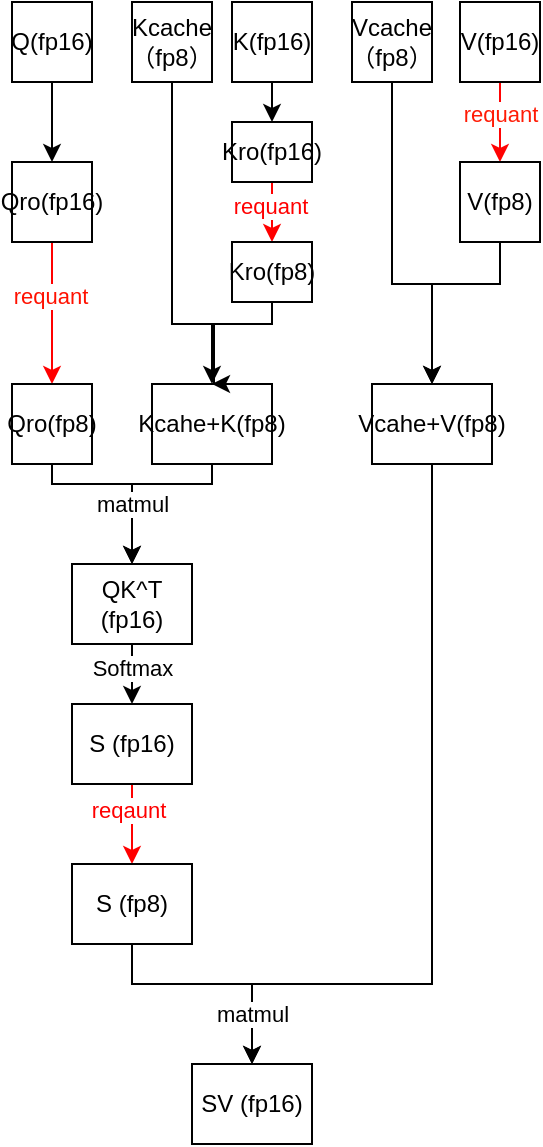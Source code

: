 <mxfile version="27.1.4">
  <diagram name="第 1 页" id="Ni_WKqLI4Xv_hpvND1EC">
    <mxGraphModel dx="1213" dy="665" grid="1" gridSize="10" guides="1" tooltips="1" connect="1" arrows="1" fold="1" page="1" pageScale="1" pageWidth="827" pageHeight="1169" math="0" shadow="0">
      <root>
        <mxCell id="0" />
        <mxCell id="1" parent="0" />
        <mxCell id="mybVQWc4OZ3fKwiOhGIq-6" style="edgeStyle=orthogonalEdgeStyle;rounded=0;orthogonalLoop=1;jettySize=auto;html=1;exitX=0.5;exitY=1;exitDx=0;exitDy=0;entryX=0.5;entryY=0;entryDx=0;entryDy=0;" parent="1" source="mybVQWc4OZ3fKwiOhGIq-1" target="mybVQWc4OZ3fKwiOhGIq-4" edge="1">
          <mxGeometry relative="1" as="geometry" />
        </mxCell>
        <mxCell id="mybVQWc4OZ3fKwiOhGIq-1" value="Q(fp16)" style="rounded=0;whiteSpace=wrap;html=1;" parent="1" vertex="1">
          <mxGeometry x="150" y="89" width="40" height="40" as="geometry" />
        </mxCell>
        <mxCell id="mybVQWc4OZ3fKwiOhGIq-7" style="edgeStyle=orthogonalEdgeStyle;rounded=0;orthogonalLoop=1;jettySize=auto;html=1;exitX=0.5;exitY=1;exitDx=0;exitDy=0;entryX=0.5;entryY=0;entryDx=0;entryDy=0;" parent="1" source="mybVQWc4OZ3fKwiOhGIq-2" target="mybVQWc4OZ3fKwiOhGIq-5" edge="1">
          <mxGeometry relative="1" as="geometry" />
        </mxCell>
        <mxCell id="mybVQWc4OZ3fKwiOhGIq-2" value="K(fp16)" style="rounded=0;whiteSpace=wrap;html=1;" parent="1" vertex="1">
          <mxGeometry x="260" y="89" width="40" height="40" as="geometry" />
        </mxCell>
        <mxCell id="BgdMvV_QzVK2gBZ572UN-10" style="edgeStyle=orthogonalEdgeStyle;rounded=0;orthogonalLoop=1;jettySize=auto;html=1;exitX=0.5;exitY=1;exitDx=0;exitDy=0;entryX=0.5;entryY=0;entryDx=0;entryDy=0;strokeColor=#FF0303;" parent="1" source="mybVQWc4OZ3fKwiOhGIq-3" target="BgdMvV_QzVK2gBZ572UN-9" edge="1">
          <mxGeometry relative="1" as="geometry" />
        </mxCell>
        <mxCell id="cTskQ7qRXWbrz10uYlWH-6" value="requant" style="edgeLabel;html=1;align=center;verticalAlign=middle;resizable=0;points=[];fontColor=#FF1B05;" vertex="1" connectable="0" parent="BgdMvV_QzVK2gBZ572UN-10">
          <mxGeometry x="-0.233" relative="1" as="geometry">
            <mxPoint as="offset" />
          </mxGeometry>
        </mxCell>
        <mxCell id="mybVQWc4OZ3fKwiOhGIq-3" value="V(fp16)" style="rounded=0;whiteSpace=wrap;html=1;" parent="1" vertex="1">
          <mxGeometry x="374" y="89" width="40" height="40" as="geometry" />
        </mxCell>
        <mxCell id="BgdMvV_QzVK2gBZ572UN-7" style="edgeStyle=orthogonalEdgeStyle;rounded=0;orthogonalLoop=1;jettySize=auto;html=1;exitX=0.5;exitY=1;exitDx=0;exitDy=0;entryX=0.5;entryY=0;entryDx=0;entryDy=0;strokeColor=light-dark(#ff0000, #ededed);" parent="1" source="mybVQWc4OZ3fKwiOhGIq-4" target="BgdMvV_QzVK2gBZ572UN-2" edge="1">
          <mxGeometry relative="1" as="geometry">
            <Array as="points">
              <mxPoint x="170" y="240" />
              <mxPoint x="170" y="240" />
            </Array>
          </mxGeometry>
        </mxCell>
        <mxCell id="cTskQ7qRXWbrz10uYlWH-2" value="&lt;font style=&quot;color: light-dark(rgb(255, 17, 0), rgb(237, 237, 237));&quot;&gt;requant&lt;/font&gt;" style="edgeLabel;html=1;align=center;verticalAlign=middle;resizable=0;points=[];" vertex="1" connectable="0" parent="BgdMvV_QzVK2gBZ572UN-7">
          <mxGeometry x="-0.256" y="-1" relative="1" as="geometry">
            <mxPoint as="offset" />
          </mxGeometry>
        </mxCell>
        <mxCell id="mybVQWc4OZ3fKwiOhGIq-4" value="Qro(fp16)" style="rounded=0;whiteSpace=wrap;html=1;" parent="1" vertex="1">
          <mxGeometry x="150" y="169" width="40" height="40" as="geometry" />
        </mxCell>
        <mxCell id="BgdMvV_QzVK2gBZ572UN-8" style="edgeStyle=orthogonalEdgeStyle;rounded=0;orthogonalLoop=1;jettySize=auto;html=1;exitX=0.5;exitY=1;exitDx=0;exitDy=0;strokeColor=light-dark(#ff0000, #ededed);" parent="1" source="mybVQWc4OZ3fKwiOhGIq-5" target="BgdMvV_QzVK2gBZ572UN-1" edge="1">
          <mxGeometry relative="1" as="geometry" />
        </mxCell>
        <mxCell id="cTskQ7qRXWbrz10uYlWH-5" value="requant" style="edgeLabel;html=1;align=center;verticalAlign=middle;resizable=0;points=[];fontColor=light-dark(#ff0000, #ededed);" vertex="1" connectable="0" parent="BgdMvV_QzVK2gBZ572UN-8">
          <mxGeometry x="0.253" y="-1" relative="1" as="geometry">
            <mxPoint as="offset" />
          </mxGeometry>
        </mxCell>
        <mxCell id="mybVQWc4OZ3fKwiOhGIq-5" value="Kro(fp16)" style="rounded=0;whiteSpace=wrap;html=1;" parent="1" vertex="1">
          <mxGeometry x="260" y="149" width="40" height="30" as="geometry" />
        </mxCell>
        <mxCell id="mybVQWc4OZ3fKwiOhGIq-15" style="edgeStyle=orthogonalEdgeStyle;rounded=0;orthogonalLoop=1;jettySize=auto;html=1;exitX=0.5;exitY=1;exitDx=0;exitDy=0;entryX=0.5;entryY=0;entryDx=0;entryDy=0;" parent="1" source="mybVQWc4OZ3fKwiOhGIq-10" target="mybVQWc4OZ3fKwiOhGIq-13" edge="1">
          <mxGeometry relative="1" as="geometry">
            <Array as="points">
              <mxPoint x="230" y="250" />
              <mxPoint x="250" y="250" />
            </Array>
          </mxGeometry>
        </mxCell>
        <mxCell id="mybVQWc4OZ3fKwiOhGIq-10" value="Kcache（fp8）" style="rounded=0;whiteSpace=wrap;html=1;" parent="1" vertex="1">
          <mxGeometry x="210" y="89" width="40" height="40" as="geometry" />
        </mxCell>
        <mxCell id="mybVQWc4OZ3fKwiOhGIq-21" style="edgeStyle=orthogonalEdgeStyle;rounded=0;orthogonalLoop=1;jettySize=auto;html=1;exitX=0.5;exitY=1;exitDx=0;exitDy=0;entryX=0.5;entryY=0;entryDx=0;entryDy=0;" parent="1" source="mybVQWc4OZ3fKwiOhGIq-11" target="mybVQWc4OZ3fKwiOhGIq-20" edge="1">
          <mxGeometry relative="1" as="geometry" />
        </mxCell>
        <mxCell id="mybVQWc4OZ3fKwiOhGIq-22" value="Softmax" style="edgeLabel;html=1;align=center;verticalAlign=middle;resizable=0;points=[];" parent="mybVQWc4OZ3fKwiOhGIq-21" vertex="1" connectable="0">
          <mxGeometry x="-0.2" relative="1" as="geometry">
            <mxPoint as="offset" />
          </mxGeometry>
        </mxCell>
        <mxCell id="mybVQWc4OZ3fKwiOhGIq-11" value="QK^T (fp16)" style="rounded=0;whiteSpace=wrap;html=1;" parent="1" vertex="1">
          <mxGeometry x="180" y="370" width="60" height="40" as="geometry" />
        </mxCell>
        <mxCell id="mybVQWc4OZ3fKwiOhGIq-18" style="edgeStyle=orthogonalEdgeStyle;rounded=0;orthogonalLoop=1;jettySize=auto;html=1;exitX=0.5;exitY=1;exitDx=0;exitDy=0;entryX=0.5;entryY=0;entryDx=0;entryDy=0;" parent="1" source="mybVQWc4OZ3fKwiOhGIq-13" target="mybVQWc4OZ3fKwiOhGIq-11" edge="1">
          <mxGeometry relative="1" as="geometry">
            <Array as="points">
              <mxPoint x="250" y="330" />
              <mxPoint x="210" y="330" />
            </Array>
          </mxGeometry>
        </mxCell>
        <mxCell id="mybVQWc4OZ3fKwiOhGIq-13" value="Kcahe+K(fp8)" style="rounded=0;whiteSpace=wrap;html=1;" parent="1" vertex="1">
          <mxGeometry x="220" y="280" width="60" height="40" as="geometry" />
        </mxCell>
        <mxCell id="mybVQWc4OZ3fKwiOhGIq-25" style="edgeStyle=orthogonalEdgeStyle;rounded=0;orthogonalLoop=1;jettySize=auto;html=1;exitX=0.5;exitY=1;exitDx=0;exitDy=0;entryX=0.5;entryY=0;entryDx=0;entryDy=0;" parent="1" source="mybVQWc4OZ3fKwiOhGIq-19" target="mybVQWc4OZ3fKwiOhGIq-23" edge="1">
          <mxGeometry relative="1" as="geometry">
            <Array as="points">
              <mxPoint x="340" y="230" />
              <mxPoint x="360" y="230" />
            </Array>
          </mxGeometry>
        </mxCell>
        <mxCell id="mybVQWc4OZ3fKwiOhGIq-19" value="Vcache（fp8）" style="rounded=0;whiteSpace=wrap;html=1;" parent="1" vertex="1">
          <mxGeometry x="320" y="89" width="40" height="40" as="geometry" />
        </mxCell>
        <mxCell id="mybVQWc4OZ3fKwiOhGIq-32" style="edgeStyle=orthogonalEdgeStyle;rounded=0;orthogonalLoop=1;jettySize=auto;html=1;exitX=0.5;exitY=1;exitDx=0;exitDy=0;entryX=0.5;entryY=0;entryDx=0;entryDy=0;strokeColor=light-dark(#ff0000, #ededed);" parent="1" source="mybVQWc4OZ3fKwiOhGIq-20" target="mybVQWc4OZ3fKwiOhGIq-31" edge="1">
          <mxGeometry relative="1" as="geometry" />
        </mxCell>
        <mxCell id="cTskQ7qRXWbrz10uYlWH-8" value="reqaunt" style="edgeLabel;html=1;align=center;verticalAlign=middle;resizable=0;points=[];fontColor=#FF0000;" vertex="1" connectable="0" parent="mybVQWc4OZ3fKwiOhGIq-32">
          <mxGeometry x="-0.367" y="-2" relative="1" as="geometry">
            <mxPoint as="offset" />
          </mxGeometry>
        </mxCell>
        <mxCell id="mybVQWc4OZ3fKwiOhGIq-20" value="S (fp16)" style="rounded=0;whiteSpace=wrap;html=1;" parent="1" vertex="1">
          <mxGeometry x="180" y="440" width="60" height="40" as="geometry" />
        </mxCell>
        <mxCell id="mybVQWc4OZ3fKwiOhGIq-30" style="edgeStyle=orthogonalEdgeStyle;rounded=0;orthogonalLoop=1;jettySize=auto;html=1;exitX=0.5;exitY=1;exitDx=0;exitDy=0;" parent="1" source="mybVQWc4OZ3fKwiOhGIq-23" target="mybVQWc4OZ3fKwiOhGIq-29" edge="1">
          <mxGeometry relative="1" as="geometry">
            <Array as="points">
              <mxPoint x="360" y="580" />
              <mxPoint x="270" y="580" />
            </Array>
          </mxGeometry>
        </mxCell>
        <mxCell id="mybVQWc4OZ3fKwiOhGIq-23" value="Vcahe+V(fp8)" style="rounded=0;whiteSpace=wrap;html=1;" parent="1" vertex="1">
          <mxGeometry x="330" y="280" width="60" height="40" as="geometry" />
        </mxCell>
        <mxCell id="mybVQWc4OZ3fKwiOhGIq-29" value="SV (fp16)" style="rounded=0;whiteSpace=wrap;html=1;" parent="1" vertex="1">
          <mxGeometry x="240" y="620" width="60" height="40" as="geometry" />
        </mxCell>
        <mxCell id="mybVQWc4OZ3fKwiOhGIq-33" style="edgeStyle=orthogonalEdgeStyle;rounded=0;orthogonalLoop=1;jettySize=auto;html=1;exitX=0.5;exitY=1;exitDx=0;exitDy=0;entryX=0.5;entryY=0;entryDx=0;entryDy=0;" parent="1" source="mybVQWc4OZ3fKwiOhGIq-31" target="mybVQWc4OZ3fKwiOhGIq-29" edge="1">
          <mxGeometry relative="1" as="geometry">
            <Array as="points">
              <mxPoint x="210" y="580" />
              <mxPoint x="270" y="580" />
            </Array>
          </mxGeometry>
        </mxCell>
        <mxCell id="mybVQWc4OZ3fKwiOhGIq-34" value="matmul" style="edgeLabel;html=1;align=center;verticalAlign=middle;resizable=0;points=[];" parent="mybVQWc4OZ3fKwiOhGIq-33" vertex="1" connectable="0">
          <mxGeometry x="0.575" relative="1" as="geometry">
            <mxPoint as="offset" />
          </mxGeometry>
        </mxCell>
        <mxCell id="mybVQWc4OZ3fKwiOhGIq-31" value="S (fp8)" style="rounded=0;whiteSpace=wrap;html=1;" parent="1" vertex="1">
          <mxGeometry x="180" y="520" width="60" height="40" as="geometry" />
        </mxCell>
        <mxCell id="BgdMvV_QzVK2gBZ572UN-4" style="edgeStyle=orthogonalEdgeStyle;rounded=0;orthogonalLoop=1;jettySize=auto;html=1;exitX=0.5;exitY=1;exitDx=0;exitDy=0;" parent="1" source="BgdMvV_QzVK2gBZ572UN-1" edge="1">
          <mxGeometry relative="1" as="geometry">
            <mxPoint x="250" y="280" as="targetPoint" />
            <Array as="points">
              <mxPoint x="280" y="250" />
              <mxPoint x="251" y="250" />
            </Array>
          </mxGeometry>
        </mxCell>
        <mxCell id="BgdMvV_QzVK2gBZ572UN-1" value="Kro(fp8)" style="rounded=0;whiteSpace=wrap;html=1;" parent="1" vertex="1">
          <mxGeometry x="260" y="209" width="40" height="30" as="geometry" />
        </mxCell>
        <mxCell id="BgdMvV_QzVK2gBZ572UN-3" style="edgeStyle=orthogonalEdgeStyle;rounded=0;orthogonalLoop=1;jettySize=auto;html=1;exitX=0.5;exitY=1;exitDx=0;exitDy=0;" parent="1" source="BgdMvV_QzVK2gBZ572UN-2" target="mybVQWc4OZ3fKwiOhGIq-11" edge="1">
          <mxGeometry relative="1" as="geometry">
            <Array as="points">
              <mxPoint x="170" y="330" />
              <mxPoint x="210" y="330" />
            </Array>
          </mxGeometry>
        </mxCell>
        <mxCell id="BgdMvV_QzVK2gBZ572UN-2" value="Qro(fp8)" style="rounded=0;whiteSpace=wrap;html=1;" parent="1" vertex="1">
          <mxGeometry x="150" y="280" width="40" height="40" as="geometry" />
        </mxCell>
        <mxCell id="BgdMvV_QzVK2gBZ572UN-11" style="edgeStyle=orthogonalEdgeStyle;rounded=0;orthogonalLoop=1;jettySize=auto;html=1;exitX=0.5;exitY=1;exitDx=0;exitDy=0;entryX=0.5;entryY=0;entryDx=0;entryDy=0;" parent="1" source="BgdMvV_QzVK2gBZ572UN-9" target="mybVQWc4OZ3fKwiOhGIq-23" edge="1">
          <mxGeometry relative="1" as="geometry">
            <Array as="points">
              <mxPoint x="394" y="230" />
              <mxPoint x="360" y="230" />
            </Array>
          </mxGeometry>
        </mxCell>
        <mxCell id="BgdMvV_QzVK2gBZ572UN-9" value="V(fp8)" style="rounded=0;whiteSpace=wrap;html=1;" parent="1" vertex="1">
          <mxGeometry x="374" y="169" width="40" height="40" as="geometry" />
        </mxCell>
        <mxCell id="cTskQ7qRXWbrz10uYlWH-1" value="matmul" style="edgeLabel;html=1;align=center;verticalAlign=middle;resizable=0;points=[];" vertex="1" connectable="0" parent="1">
          <mxGeometry x="210" y="340" as="geometry" />
        </mxCell>
      </root>
    </mxGraphModel>
  </diagram>
</mxfile>
